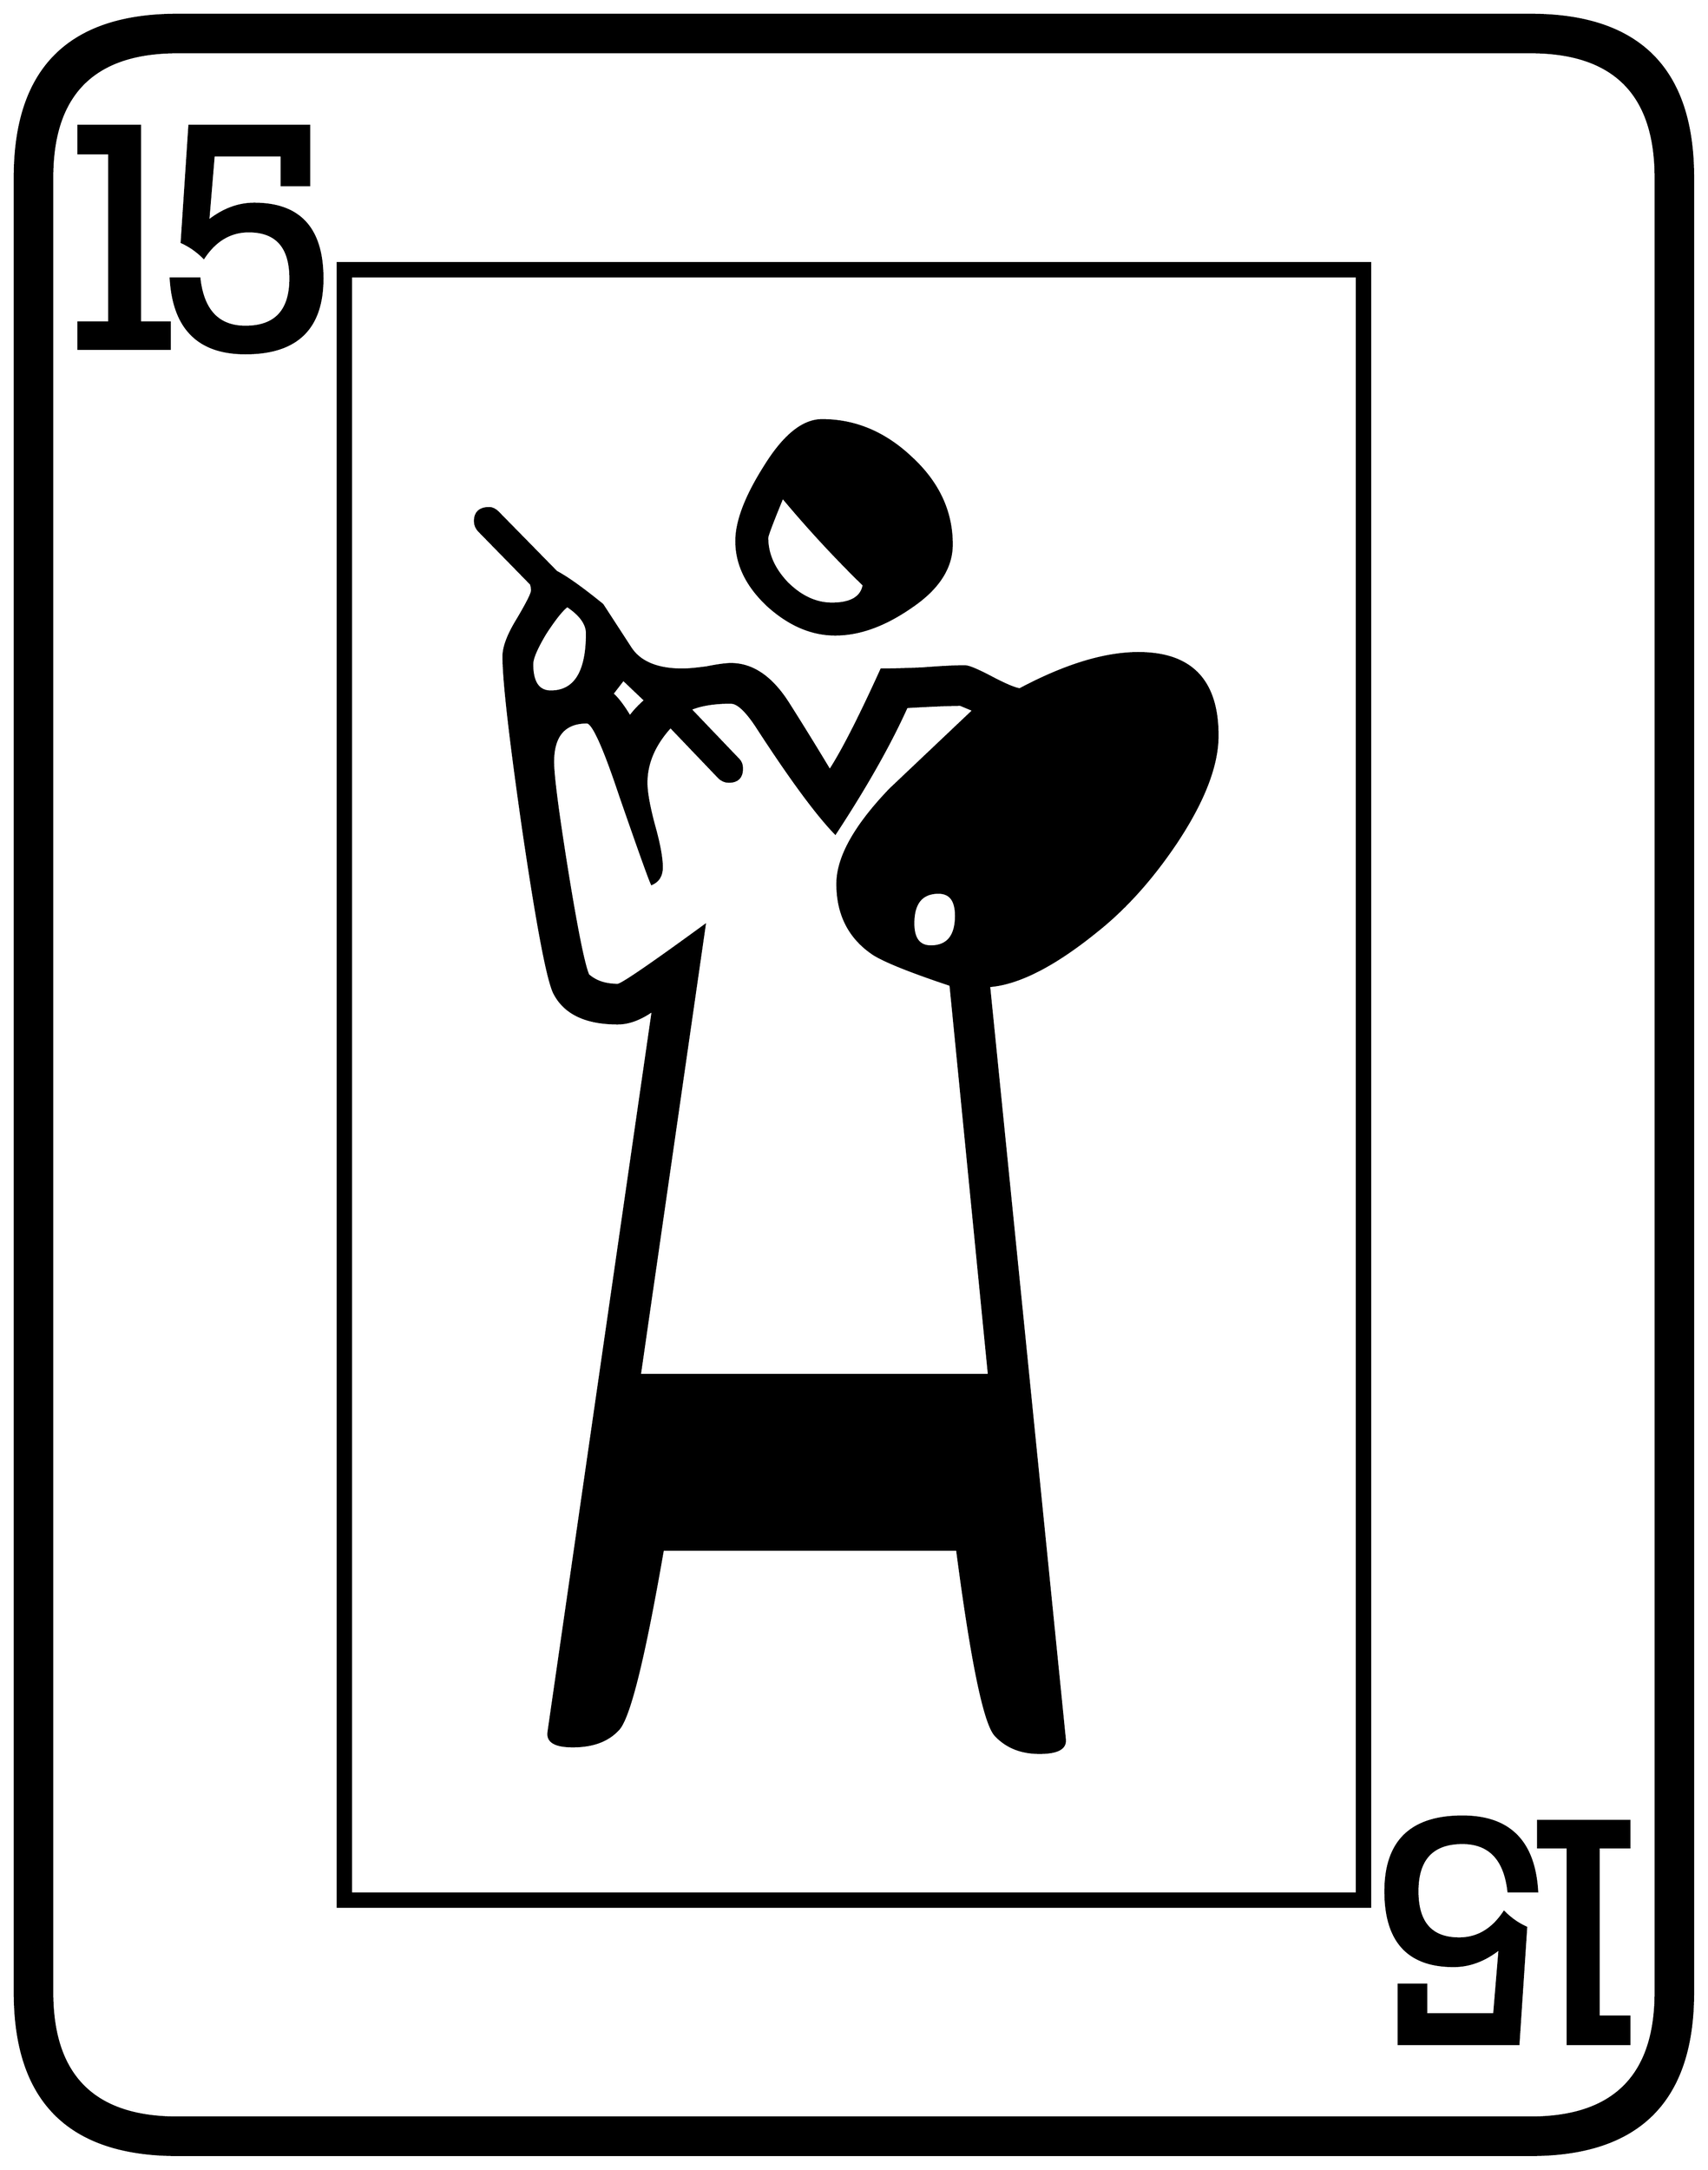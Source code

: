 


\begin{tikzpicture}[y=0.80pt, x=0.80pt, yscale=-1.0, xscale=1.0, inner sep=0pt, outer sep=0pt]
\begin{scope}[shift={(100.0,1706.0)},nonzero rule]
  \path[draw=.,fill=.,line width=1.600pt] (1578.0,244.0) .. controls
    (1578.0,342.667) and (1528.667,392.0) .. (1430.0,392.0) --
    (198.0,392.0) .. controls (99.333,392.0) and (50.0,342.667) ..
    (50.0,244.0) -- (50.0,-1408.0) .. controls (50.0,-1506.667)
    and (99.333,-1556.0) .. (198.0,-1556.0) -- (1430.0,-1556.0) ..
    controls (1528.667,-1556.0) and (1578.0,-1506.667) ..
    (1578.0,-1408.0) -- (1578.0,244.0) -- cycle(1544.0,244.0) --
    (1544.0,-1408.0) .. controls (1544.0,-1484.0) and
    (1506.0,-1522.0) .. (1430.0,-1522.0) -- (198.0,-1522.0) ..
    controls (122.0,-1522.0) and (84.0,-1484.0) ..
    (84.0,-1408.0) -- (84.0,244.0) .. controls (84.0,320.0) and
    (122.0,358.0) .. (198.0,358.0) -- (1430.0,358.0) .. controls
    (1506.0,358.0) and (1544.0,320.0) .. (1544.0,244.0) --
    cycle(330.0,-1316.0) .. controls (330.0,-1270.667) and
    (306.667,-1248.0) .. (260.0,-1248.0) .. controls
    (217.333,-1248.0) and (194.667,-1270.667) .. (192.0,-1316.0) --
    (218.0,-1316.0) .. controls (221.333,-1286.667) and
    (235.333,-1272.0) .. (260.0,-1272.0) .. controls
    (287.333,-1272.0) and (301.0,-1286.667) .. (301.0,-1316.0) ..
    controls (301.0,-1344.667) and (288.333,-1359.0) ..
    (263.0,-1359.0) .. controls (246.333,-1359.0) and
    (232.667,-1351.0) .. (222.0,-1335.0) .. controls
    (216.0,-1341.0) and (209.333,-1345.667) .. (202.0,-1349.0) --
    (209.0,-1455.0) -- (318.0,-1455.0) -- (318.0,-1401.0) --
    (293.0,-1401.0) -- (293.0,-1428.0) -- (231.0,-1428.0) --
    (226.0,-1368.0) .. controls (239.333,-1378.667) and
    (253.333,-1384.0) .. (268.0,-1384.0) .. controls
    (309.333,-1384.0) and (330.0,-1361.333) .. (330.0,-1316.0) --
    cycle(191.0,-1252.0) -- (108.0,-1252.0) -- (108.0,-1276.0)
    -- (136.0,-1276.0) -- (136.0,-1430.0) -- (108.0,-1430.0) --
    (108.0,-1455.0) -- (164.0,-1455.0) -- (164.0,-1276.0) --
    (191.0,-1276.0) -- (191.0,-1252.0) -- cycle(1284.0,166.0) --
    (344.0,166.0) -- (344.0,-1330.0) -- (1284.0,-1330.0) --
    (1284.0,166.0) -- cycle(1520.0,291.0) -- (1464.0,291.0) --
    (1464.0,112.0) -- (1437.0,112.0) -- (1437.0,88.0) --
    (1520.0,88.0) -- (1520.0,112.0) -- (1492.0,112.0) --
    (1492.0,266.0) -- (1520.0,266.0) -- (1520.0,291.0) --
    cycle(1436.0,152.0) -- (1410.0,152.0) .. controls
    (1406.667,122.667) and (1392.667,108.0) .. (1368.0,108.0) ..
    controls (1340.667,108.0) and (1327.0,122.667) .. (1327.0,152.0)
    .. controls (1327.0,180.667) and (1339.667,195.0) ..
    (1365.0,195.0) .. controls (1381.667,195.0) and (1395.333,187.0)
    .. (1406.0,171.0) .. controls (1412.0,177.0) and
    (1418.667,181.667) .. (1426.0,185.0) -- (1419.0,291.0) --
    (1310.0,291.0) -- (1310.0,237.0) -- (1335.0,237.0) --
    (1335.0,264.0) -- (1397.0,264.0) -- (1402.0,204.0) ..
    controls (1388.667,214.667) and (1374.667,220.0) .. (1360.0,220.0)
    .. controls (1318.667,220.0) and (1298.0,197.333) ..
    (1298.0,152.0) .. controls (1298.0,106.667) and (1321.333,84.0)
    .. (1368.0,84.0) .. controls (1410.667,84.0) and
    (1433.333,106.667) .. (1436.0,152.0) -- cycle(1272.0,154.0) --
    (1272.0,-1318.0) -- (356.0,-1318.0) -- (356.0,154.0) --
    (1272.0,154.0) -- cycle(903.0,-1074.0) .. controls
    (903.0,-1052.667) and (890.667,-1033.667) .. (866.0,-1017.0) ..
    controls (842.0,-1000.333) and (819.0,-992.0) ..
    (797.0,-992.0) .. controls (775.667,-992.0) and
    (755.333,-1000.667) .. (736.0,-1018.0) .. controls
    (716.667,-1036.0) and (707.0,-1055.667) .. (707.0,-1077.0) ..
    controls (707.0,-1095.0) and (715.667,-1117.667) ..
    (733.0,-1145.0) .. controls (750.333,-1173.0) and
    (767.667,-1187.0) .. (785.0,-1187.0) .. controls
    (815.0,-1187.0) and (842.0,-1175.667) .. (866.0,-1153.0) ..
    controls (890.667,-1130.333) and (903.0,-1104.0) ..
    (903.0,-1074.0) -- cycle(1145.0,-900.0) .. controls
    (1145.0,-872.667) and (1132.333,-840.0) .. (1107.0,-802.0) ..
    controls (1085.0,-769.333) and (1061.0,-742.667) ..
    (1035.0,-722.0) .. controls (996.333,-690.667) and
    (963.667,-674.0) .. (937.0,-672.0) -- (1006.0,14.0) ..
    controls (1006.667,22.0) and (999.0,26.0) .. (983.0,26.0) ..
    controls (966.333,26.0) and (953.0,20.667) .. (943.0,10.0) ..
    controls (933.0,-0.667) and (921.333,-57.0) .. (908.0,-159.0) --
    (640.0,-159.0) .. controls (622.667,-59.0) and (609.0,-4.333) ..
    (599.0,5.0) .. controls (589.667,15.0) and (576.0,20.0) ..
    (558.0,20.0) .. controls (542.0,20.0) and (534.667,15.667) ..
    (536.0,7.0) -- (631.0,-650.0) .. controls (619.667,-642.0) and
    (609.0,-638.0) .. (599.0,-638.0) .. controls (569.667,-638.0)
    and (550.333,-647.333) .. (541.0,-666.0) .. controls
    (535.0,-678.667) and (525.667,-728.0) .. (513.0,-814.0) ..
    controls (501.0,-897.333) and (495.0,-950.0) .. (495.0,-972.0)
    .. controls (495.0,-980.667) and (499.333,-992.0) ..
    (508.0,-1006.0) .. controls (516.667,-1020.667) and
    (521.0,-1029.333) .. (521.0,-1032.0) .. controls
    (521.0,-1034.0) and (520.667,-1036.0) .. (520.0,-1038.0) --
    (473.0,-1086.0) .. controls (470.333,-1088.667) and
    (469.0,-1091.667) .. (469.0,-1095.0) .. controls
    (469.0,-1103.0) and (473.333,-1107.0) .. (482.0,-1107.0) ..
    controls (484.667,-1107.0) and (487.333,-1105.667) ..
    (490.0,-1103.0) -- (543.0,-1049.0) .. controls
    (553.0,-1043.667) and (567.0,-1033.667) .. (585.0,-1019.0) ..
    controls (593.667,-1005.667) and (602.333,-992.333) ..
    (611.0,-979.0) .. controls (619.667,-966.333) and (635.333,-960.0)
    .. (658.0,-960.0) .. controls (662.667,-960.0) and
    (670.0,-960.667) .. (680.0,-962.0) .. controls (690.0,-964.0)
    and (697.333,-965.0) .. (702.0,-965.0) .. controls
    (722.0,-965.0) and (739.667,-952.667) .. (755.0,-928.0) ..
    controls (767.667,-908.0) and (780.0,-888.0) .. (792.0,-868.0)
    .. controls (803.333,-885.333) and (819.0,-916.0) ..
    (839.0,-960.0) .. controls (847.0,-960.0) and (859.333,-960.333)
    .. (876.0,-961.0) .. controls (893.333,-962.333) and
    (906.333,-963.0) .. (915.0,-963.0) .. controls (918.333,-963.0)
    and (926.333,-959.667) .. (939.0,-953.0) .. controls
    (951.667,-946.333) and (960.333,-942.667) .. (965.0,-942.0) ..
    controls (1006.333,-964.0) and (1042.333,-975.0) ..
    (1073.0,-975.0) .. controls (1121.0,-975.0) and
    (1145.0,-950.0) .. (1145.0,-900.0) -- cycle(823.0,-1037.0)
    .. controls (797.0,-1062.333) and (772.333,-1089.0) ..
    (749.0,-1117.0) .. controls (739.667,-1094.333) and
    (735.0,-1082.0) .. (735.0,-1080.0) .. controls
    (735.0,-1065.333) and (741.0,-1051.667) .. (753.0,-1039.0) ..
    controls (765.667,-1026.333) and (779.333,-1020.0) ..
    (794.0,-1020.0) .. controls (811.333,-1020.0) and
    (821.0,-1025.667) .. (823.0,-1037.0) -- cycle(907.0,-736.0) ..
    controls (907.0,-750.0) and (901.667,-757.0) .. (891.0,-757.0)
    .. controls (875.667,-757.0) and (868.0,-747.667) ..
    (868.0,-729.0) .. controls (868.0,-715.0) and (873.333,-708.0)
    .. (884.0,-708.0) .. controls (899.333,-708.0) and
    (907.0,-717.333) .. (907.0,-736.0) -- cycle(624.0,-932.0) --
    (604.0,-951.0) -- (594.0,-938.0) .. controls (598.667,-934.0)
    and (604.0,-927.0) .. (610.0,-917.0) .. controls
    (613.333,-921.667) and (618.0,-926.667) .. (624.0,-932.0) --
    cycle(571.0,-993.0) .. controls (571.0,-1001.667) and
    (565.0,-1010.0) .. (553.0,-1018.0) .. controls
    (548.333,-1014.667) and (541.667,-1006.333) .. (533.0,-993.0) ..
    controls (525.0,-979.667) and (521.0,-970.333) .. (521.0,-965.0)
    .. controls (521.0,-948.333) and (526.667,-940.0) ..
    (538.0,-940.0) .. controls (560.0,-940.0) and (571.0,-957.667)
    .. (571.0,-993.0) -- cycle(937.0,-318.0) -- (902.0,-673.0)
    .. controls (866.0,-685.0) and (842.667,-694.333) ..
    (832.0,-701.0) .. controls (810.0,-715.667) and (799.0,-737.0)
    .. (799.0,-765.0) .. controls (799.0,-789.0) and
    (815.0,-817.667) .. (847.0,-851.0) .. controls (872.333,-875.0)
    and (897.667,-899.0) .. (923.0,-923.0) -- (911.0,-928.0) ..
    controls (901.667,-928.0) and (885.333,-927.333) .. (862.0,-926.0)
    .. controls (846.667,-892.0) and (825.0,-853.667) ..
    (797.0,-811.0) .. controls (779.667,-829.0) and (755.667,-861.667)
    .. (725.0,-909.0) .. controls (715.667,-923.0) and
    (708.0,-930.0) .. (702.0,-930.0) .. controls (686.667,-930.0)
    and (674.333,-928.0) .. (665.0,-924.0) -- (709.0,-878.0) ..
    controls (711.0,-876.0) and (712.0,-873.333) .. (712.0,-870.0)
    .. controls (712.0,-862.0) and (708.0,-858.0) ..
    (700.0,-858.0) .. controls (696.667,-858.0) and (693.667,-859.333)
    .. (691.0,-862.0) -- (647.0,-908.0) .. controls
    (632.333,-892.0) and (625.0,-875.0) .. (625.0,-857.0) ..
    controls (625.0,-848.333) and (627.333,-835.333) .. (632.0,-818.0)
    .. controls (636.667,-801.333) and (639.0,-788.667) ..
    (639.0,-780.0) .. controls (639.0,-772.667) and (636.0,-767.667)
    .. (630.0,-765.0) .. controls (628.0,-769.0) and
    (618.333,-796.0) .. (601.0,-846.0) .. controls (586.333,-890.0)
    and (576.333,-912.0) .. (571.0,-912.0) .. controls
    (550.333,-912.0) and (540.0,-900.0) .. (540.0,-876.0) ..
    controls (540.0,-863.333) and (544.333,-830.0) .. (553.0,-776.0)
    .. controls (561.667,-722.667) and (568.0,-691.333) ..
    (572.0,-682.0) .. controls (578.667,-676.0) and (587.667,-673.0)
    .. (599.0,-673.0) .. controls (602.333,-673.0) and
    (628.667,-691.0) .. (678.0,-727.0) -- (619.0,-318.0) --
    (937.0,-318.0) -- cycle;
\end{scope}

\end{tikzpicture}

